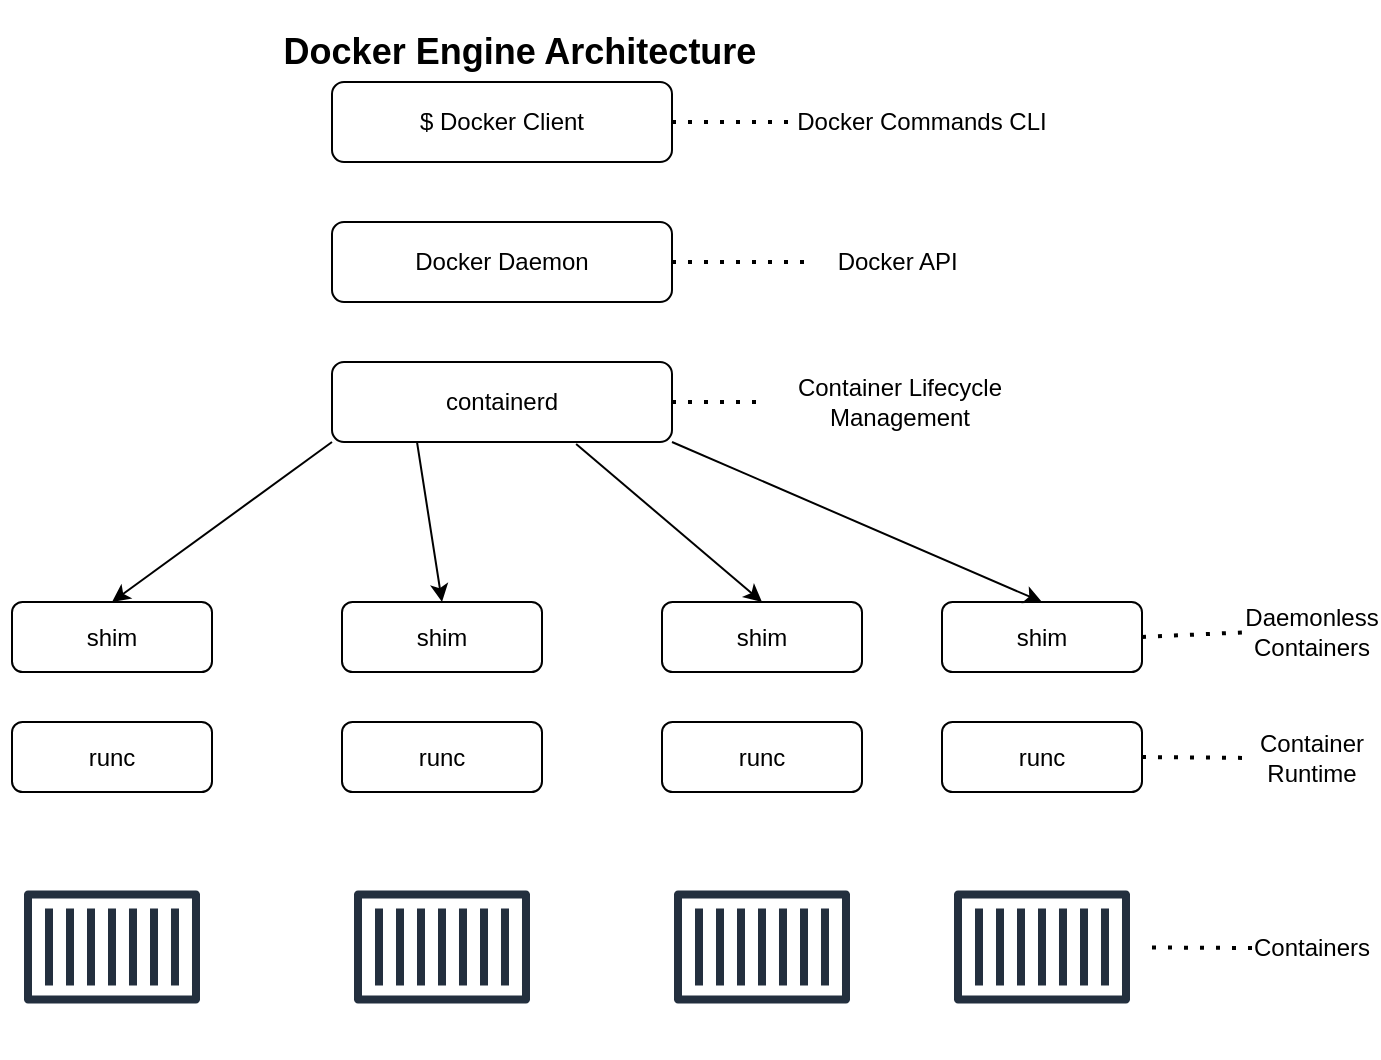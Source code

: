 <mxfile version="24.2.2" type="github">
  <diagram name="Page-1" id="cCbmbulpX8C6cir8uRcp">
    <mxGraphModel dx="954" dy="492" grid="1" gridSize="10" guides="1" tooltips="1" connect="1" arrows="1" fold="1" page="1" pageScale="1" pageWidth="823" pageHeight="365" math="0" shadow="0">
      <root>
        <mxCell id="0" />
        <mxCell id="1" parent="0" />
        <mxCell id="DRwa0lA63b2aL1W4fuWH-1" value="$ Docker Client" style="rounded=1;whiteSpace=wrap;html=1;" parent="1" vertex="1">
          <mxGeometry x="250" y="60" width="170" height="40" as="geometry" />
        </mxCell>
        <mxCell id="DRwa0lA63b2aL1W4fuWH-2" value="Docker Daemon" style="rounded=1;whiteSpace=wrap;html=1;" parent="1" vertex="1">
          <mxGeometry x="250" y="130" width="170" height="40" as="geometry" />
        </mxCell>
        <mxCell id="DRwa0lA63b2aL1W4fuWH-3" value="containerd" style="rounded=1;whiteSpace=wrap;html=1;" parent="1" vertex="1">
          <mxGeometry x="250" y="200" width="170" height="40" as="geometry" />
        </mxCell>
        <mxCell id="DRwa0lA63b2aL1W4fuWH-4" value="shim" style="rounded=1;whiteSpace=wrap;html=1;" parent="1" vertex="1">
          <mxGeometry x="90" y="320" width="100" height="35" as="geometry" />
        </mxCell>
        <mxCell id="DRwa0lA63b2aL1W4fuWH-5" value="runc" style="rounded=1;whiteSpace=wrap;html=1;" parent="1" vertex="1">
          <mxGeometry x="90" y="380" width="100" height="35" as="geometry" />
        </mxCell>
        <mxCell id="DRwa0lA63b2aL1W4fuWH-6" value="" style="sketch=0;outlineConnect=0;fontColor=#232F3E;gradientColor=none;strokeColor=#232F3E;fillColor=#ffffff;dashed=0;verticalLabelPosition=bottom;verticalAlign=top;align=center;html=1;fontSize=12;fontStyle=0;aspect=fixed;shape=mxgraph.aws4.resourceIcon;resIcon=mxgraph.aws4.container_1;" parent="1" vertex="1">
          <mxGeometry x="85" y="437.5" width="110" height="110" as="geometry" />
        </mxCell>
        <mxCell id="DRwa0lA63b2aL1W4fuWH-9" value="shim" style="rounded=1;whiteSpace=wrap;html=1;" parent="1" vertex="1">
          <mxGeometry x="255" y="320" width="100" height="35" as="geometry" />
        </mxCell>
        <mxCell id="DRwa0lA63b2aL1W4fuWH-10" value="runc" style="rounded=1;whiteSpace=wrap;html=1;" parent="1" vertex="1">
          <mxGeometry x="255" y="380" width="100" height="35" as="geometry" />
        </mxCell>
        <mxCell id="DRwa0lA63b2aL1W4fuWH-11" value="" style="sketch=0;outlineConnect=0;fontColor=#232F3E;gradientColor=none;strokeColor=#232F3E;fillColor=#ffffff;dashed=0;verticalLabelPosition=bottom;verticalAlign=top;align=center;html=1;fontSize=12;fontStyle=0;aspect=fixed;shape=mxgraph.aws4.resourceIcon;resIcon=mxgraph.aws4.container_1;" parent="1" vertex="1">
          <mxGeometry x="250" y="437.5" width="110" height="110" as="geometry" />
        </mxCell>
        <mxCell id="DRwa0lA63b2aL1W4fuWH-12" value="shim" style="rounded=1;whiteSpace=wrap;html=1;" parent="1" vertex="1">
          <mxGeometry x="415" y="320" width="100" height="35" as="geometry" />
        </mxCell>
        <mxCell id="DRwa0lA63b2aL1W4fuWH-13" value="runc" style="rounded=1;whiteSpace=wrap;html=1;" parent="1" vertex="1">
          <mxGeometry x="415" y="380" width="100" height="35" as="geometry" />
        </mxCell>
        <mxCell id="DRwa0lA63b2aL1W4fuWH-14" value="" style="sketch=0;outlineConnect=0;fontColor=#232F3E;gradientColor=none;strokeColor=#232F3E;fillColor=#ffffff;dashed=0;verticalLabelPosition=bottom;verticalAlign=top;align=center;html=1;fontSize=12;fontStyle=0;aspect=fixed;shape=mxgraph.aws4.resourceIcon;resIcon=mxgraph.aws4.container_1;" parent="1" vertex="1">
          <mxGeometry x="410" y="437.5" width="110" height="110" as="geometry" />
        </mxCell>
        <mxCell id="DRwa0lA63b2aL1W4fuWH-15" value="shim" style="rounded=1;whiteSpace=wrap;html=1;" parent="1" vertex="1">
          <mxGeometry x="555" y="320" width="100" height="35" as="geometry" />
        </mxCell>
        <mxCell id="DRwa0lA63b2aL1W4fuWH-16" value="runc" style="rounded=1;whiteSpace=wrap;html=1;" parent="1" vertex="1">
          <mxGeometry x="555" y="380" width="100" height="35" as="geometry" />
        </mxCell>
        <mxCell id="DRwa0lA63b2aL1W4fuWH-17" value="" style="sketch=0;outlineConnect=0;fontColor=#232F3E;gradientColor=none;strokeColor=#232F3E;fillColor=#ffffff;dashed=0;verticalLabelPosition=bottom;verticalAlign=top;align=center;html=1;fontSize=12;fontStyle=0;aspect=fixed;shape=mxgraph.aws4.resourceIcon;resIcon=mxgraph.aws4.container_1;" parent="1" vertex="1">
          <mxGeometry x="550" y="437.5" width="110" height="110" as="geometry" />
        </mxCell>
        <mxCell id="DRwa0lA63b2aL1W4fuWH-18" value="" style="endArrow=classic;html=1;rounded=0;exitX=0;exitY=1;exitDx=0;exitDy=0;entryX=0.5;entryY=0;entryDx=0;entryDy=0;" parent="1" source="DRwa0lA63b2aL1W4fuWH-3" target="DRwa0lA63b2aL1W4fuWH-4" edge="1">
          <mxGeometry width="50" height="50" relative="1" as="geometry">
            <mxPoint x="390" y="310" as="sourcePoint" />
            <mxPoint x="440" y="260" as="targetPoint" />
          </mxGeometry>
        </mxCell>
        <mxCell id="DRwa0lA63b2aL1W4fuWH-19" value="" style="endArrow=classic;html=1;rounded=0;exitX=0.25;exitY=1;exitDx=0;exitDy=0;entryX=0.5;entryY=0;entryDx=0;entryDy=0;" parent="1" source="DRwa0lA63b2aL1W4fuWH-3" target="DRwa0lA63b2aL1W4fuWH-9" edge="1">
          <mxGeometry width="50" height="50" relative="1" as="geometry">
            <mxPoint x="390" y="310" as="sourcePoint" />
            <mxPoint x="440" y="260" as="targetPoint" />
          </mxGeometry>
        </mxCell>
        <mxCell id="DRwa0lA63b2aL1W4fuWH-20" value="" style="endArrow=classic;html=1;rounded=0;exitX=0.718;exitY=1.025;exitDx=0;exitDy=0;exitPerimeter=0;entryX=0.5;entryY=0;entryDx=0;entryDy=0;" parent="1" source="DRwa0lA63b2aL1W4fuWH-3" target="DRwa0lA63b2aL1W4fuWH-12" edge="1">
          <mxGeometry width="50" height="50" relative="1" as="geometry">
            <mxPoint x="390" y="310" as="sourcePoint" />
            <mxPoint x="440" y="260" as="targetPoint" />
          </mxGeometry>
        </mxCell>
        <mxCell id="DRwa0lA63b2aL1W4fuWH-21" value="" style="endArrow=classic;html=1;rounded=0;exitX=1;exitY=1;exitDx=0;exitDy=0;entryX=0.5;entryY=0;entryDx=0;entryDy=0;" parent="1" source="DRwa0lA63b2aL1W4fuWH-3" target="DRwa0lA63b2aL1W4fuWH-15" edge="1">
          <mxGeometry width="50" height="50" relative="1" as="geometry">
            <mxPoint x="390" y="310" as="sourcePoint" />
            <mxPoint x="440" y="260" as="targetPoint" />
          </mxGeometry>
        </mxCell>
        <mxCell id="DRwa0lA63b2aL1W4fuWH-23" value="Docker Commands CLI" style="text;html=1;align=center;verticalAlign=middle;whiteSpace=wrap;rounded=0;" parent="1" vertex="1">
          <mxGeometry x="480" y="65" width="130" height="30" as="geometry" />
        </mxCell>
        <mxCell id="DRwa0lA63b2aL1W4fuWH-24" value="Docker API&amp;nbsp;" style="text;html=1;align=center;verticalAlign=middle;whiteSpace=wrap;rounded=0;" parent="1" vertex="1">
          <mxGeometry x="491.5" y="135" width="85" height="30" as="geometry" />
        </mxCell>
        <mxCell id="DRwa0lA63b2aL1W4fuWH-25" value="Container Lifecycle Management" style="text;html=1;align=center;verticalAlign=middle;whiteSpace=wrap;rounded=0;" parent="1" vertex="1">
          <mxGeometry x="468" y="205" width="132" height="30" as="geometry" />
        </mxCell>
        <mxCell id="DRwa0lA63b2aL1W4fuWH-26" value="Daemonless Containers" style="text;html=1;align=center;verticalAlign=middle;whiteSpace=wrap;rounded=0;" parent="1" vertex="1">
          <mxGeometry x="710" y="320" width="60" height="30" as="geometry" />
        </mxCell>
        <mxCell id="DRwa0lA63b2aL1W4fuWH-27" value="Container Runtime" style="text;html=1;align=center;verticalAlign=middle;whiteSpace=wrap;rounded=0;" parent="1" vertex="1">
          <mxGeometry x="710" y="383" width="60" height="30" as="geometry" />
        </mxCell>
        <mxCell id="DRwa0lA63b2aL1W4fuWH-28" value="Containers" style="text;html=1;align=center;verticalAlign=middle;whiteSpace=wrap;rounded=0;" parent="1" vertex="1">
          <mxGeometry x="710" y="478" width="60" height="30" as="geometry" />
        </mxCell>
        <mxCell id="DRwa0lA63b2aL1W4fuWH-29" value="" style="endArrow=none;dashed=1;html=1;dashPattern=1 3;strokeWidth=2;rounded=0;exitX=1;exitY=0.5;exitDx=0;exitDy=0;entryX=0;entryY=0.5;entryDx=0;entryDy=0;" parent="1" source="DRwa0lA63b2aL1W4fuWH-1" target="DRwa0lA63b2aL1W4fuWH-23" edge="1">
          <mxGeometry width="50" height="50" relative="1" as="geometry">
            <mxPoint x="460" y="300" as="sourcePoint" />
            <mxPoint x="510" y="250" as="targetPoint" />
          </mxGeometry>
        </mxCell>
        <mxCell id="DRwa0lA63b2aL1W4fuWH-30" value="" style="endArrow=none;dashed=1;html=1;dashPattern=1 3;strokeWidth=2;rounded=0;exitX=1;exitY=0.5;exitDx=0;exitDy=0;entryX=0;entryY=0.5;entryDx=0;entryDy=0;" parent="1" source="DRwa0lA63b2aL1W4fuWH-2" target="DRwa0lA63b2aL1W4fuWH-24" edge="1">
          <mxGeometry width="50" height="50" relative="1" as="geometry">
            <mxPoint x="430" y="90" as="sourcePoint" />
            <mxPoint x="490" y="90" as="targetPoint" />
          </mxGeometry>
        </mxCell>
        <mxCell id="DRwa0lA63b2aL1W4fuWH-31" value="" style="endArrow=none;dashed=1;html=1;dashPattern=1 3;strokeWidth=2;rounded=0;exitX=1;exitY=0.5;exitDx=0;exitDy=0;" parent="1" source="DRwa0lA63b2aL1W4fuWH-3" target="DRwa0lA63b2aL1W4fuWH-25" edge="1">
          <mxGeometry width="50" height="50" relative="1" as="geometry">
            <mxPoint x="430" y="160" as="sourcePoint" />
            <mxPoint x="502" y="160" as="targetPoint" />
          </mxGeometry>
        </mxCell>
        <mxCell id="DRwa0lA63b2aL1W4fuWH-32" value="" style="endArrow=none;dashed=1;html=1;dashPattern=1 3;strokeWidth=2;rounded=0;exitX=1;exitY=0.5;exitDx=0;exitDy=0;entryX=0;entryY=0.5;entryDx=0;entryDy=0;" parent="1" source="DRwa0lA63b2aL1W4fuWH-15" target="DRwa0lA63b2aL1W4fuWH-26" edge="1">
          <mxGeometry width="50" height="50" relative="1" as="geometry">
            <mxPoint x="430" y="230" as="sourcePoint" />
            <mxPoint x="478" y="230" as="targetPoint" />
          </mxGeometry>
        </mxCell>
        <mxCell id="DRwa0lA63b2aL1W4fuWH-33" value="" style="endArrow=none;dashed=1;html=1;dashPattern=1 3;strokeWidth=2;rounded=0;exitX=1;exitY=0.5;exitDx=0;exitDy=0;entryX=0;entryY=0.5;entryDx=0;entryDy=0;" parent="1" source="DRwa0lA63b2aL1W4fuWH-16" target="DRwa0lA63b2aL1W4fuWH-27" edge="1">
          <mxGeometry width="50" height="50" relative="1" as="geometry">
            <mxPoint x="665" y="348" as="sourcePoint" />
            <mxPoint x="720" y="345" as="targetPoint" />
          </mxGeometry>
        </mxCell>
        <mxCell id="DRwa0lA63b2aL1W4fuWH-34" value="" style="endArrow=none;dashed=1;html=1;dashPattern=1 3;strokeWidth=2;rounded=0;entryX=0;entryY=0.5;entryDx=0;entryDy=0;" parent="1" source="DRwa0lA63b2aL1W4fuWH-17" target="DRwa0lA63b2aL1W4fuWH-28" edge="1">
          <mxGeometry width="50" height="50" relative="1" as="geometry">
            <mxPoint x="665" y="408" as="sourcePoint" />
            <mxPoint x="720" y="408" as="targetPoint" />
          </mxGeometry>
        </mxCell>
        <mxCell id="DRwa0lA63b2aL1W4fuWH-35" value="&lt;h2&gt;Docker Engine Architecture&lt;/h2&gt;" style="text;html=1;align=center;verticalAlign=middle;whiteSpace=wrap;rounded=0;" parent="1" vertex="1">
          <mxGeometry x="173" y="30" width="342" height="30" as="geometry" />
        </mxCell>
      </root>
    </mxGraphModel>
  </diagram>
</mxfile>
